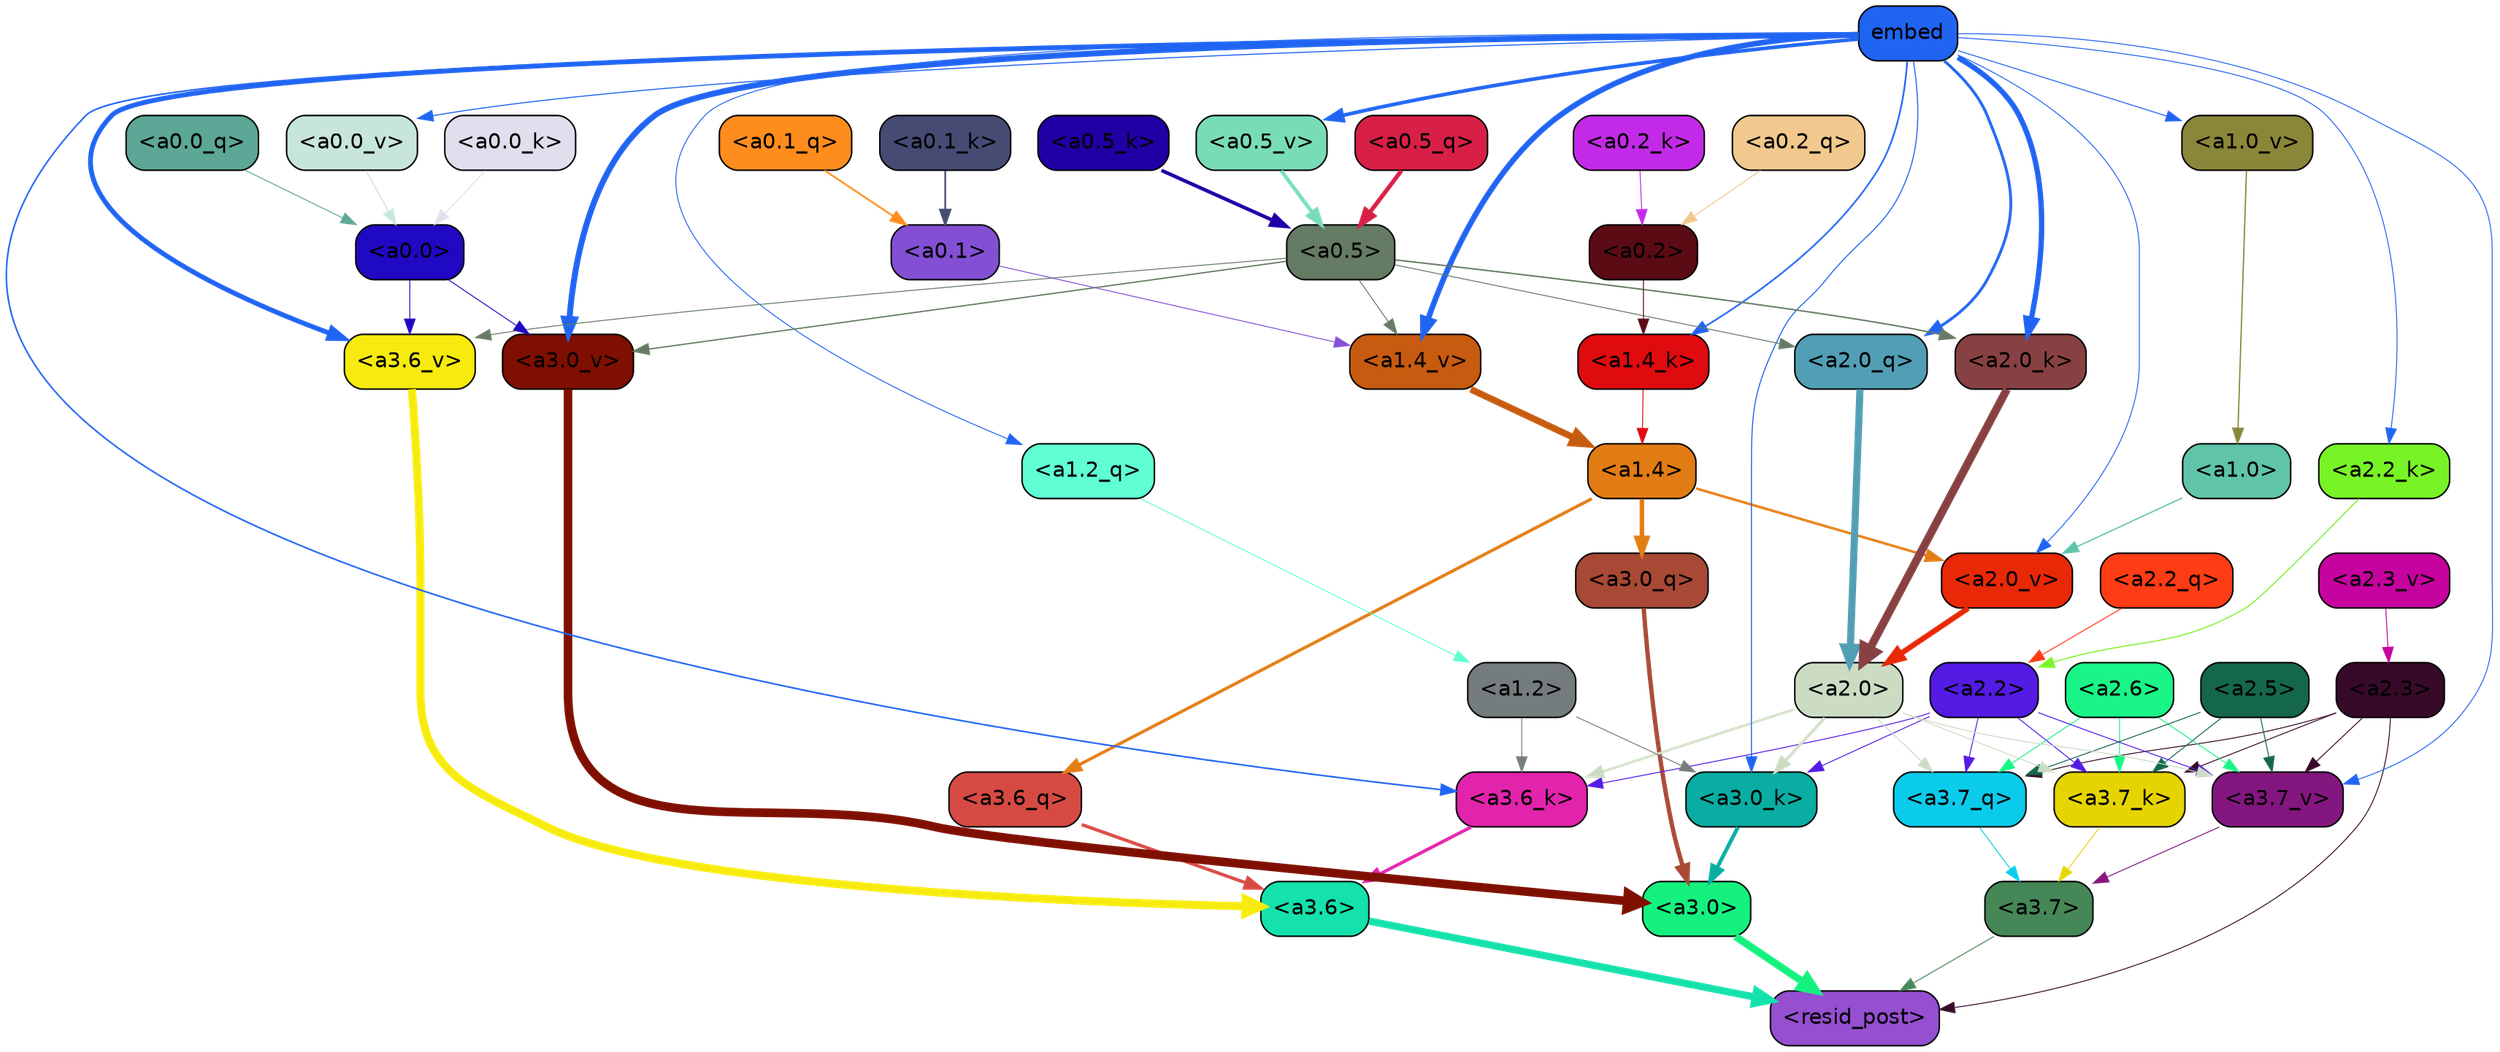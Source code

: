 strict digraph "" {
	graph [bgcolor=transparent,
		layout=dot,
		overlap=false,
		splines=true
	];
	"<a3.7>"	[color=black,
		fillcolor="#468757",
		fontname=Helvetica,
		shape=box,
		style="filled, rounded"];
	"<resid_post>"	[color=black,
		fillcolor="#954fd0",
		fontname=Helvetica,
		shape=box,
		style="filled, rounded"];
	"<a3.7>" -> "<resid_post>"	[color="#468757",
		penwidth=0.6];
	"<a3.6>"	[color=black,
		fillcolor="#14e1ab",
		fontname=Helvetica,
		shape=box,
		style="filled, rounded"];
	"<a3.6>" -> "<resid_post>"	[color="#14e1ab",
		penwidth=4.751592040061951];
	"<a3.0>"	[color=black,
		fillcolor="#15f17f",
		fontname=Helvetica,
		shape=box,
		style="filled, rounded"];
	"<a3.0>" -> "<resid_post>"	[color="#15f17f",
		penwidth=4.904066681861877];
	"<a2.3>"	[color=black,
		fillcolor="#380a29",
		fontname=Helvetica,
		shape=box,
		style="filled, rounded"];
	"<a2.3>" -> "<resid_post>"	[color="#380a29",
		penwidth=0.6];
	"<a3.7_q>"	[color=black,
		fillcolor="#0bcbeb",
		fontname=Helvetica,
		shape=box,
		style="filled, rounded"];
	"<a2.3>" -> "<a3.7_q>"	[color="#380a29",
		penwidth=0.6];
	"<a3.7_k>"	[color=black,
		fillcolor="#e6d402",
		fontname=Helvetica,
		shape=box,
		style="filled, rounded"];
	"<a2.3>" -> "<a3.7_k>"	[color="#380a29",
		penwidth=0.6];
	"<a3.7_v>"	[color=black,
		fillcolor="#84167f",
		fontname=Helvetica,
		shape=box,
		style="filled, rounded"];
	"<a2.3>" -> "<a3.7_v>"	[color="#380a29",
		penwidth=0.6];
	"<a3.7_q>" -> "<a3.7>"	[color="#0bcbeb",
		penwidth=0.6];
	"<a3.6_q>"	[color=black,
		fillcolor="#d74a44",
		fontname=Helvetica,
		shape=box,
		style="filled, rounded"];
	"<a3.6_q>" -> "<a3.6>"	[color="#d74a44",
		penwidth=2.160832464694977];
	"<a3.0_q>"	[color=black,
		fillcolor="#a84935",
		fontname=Helvetica,
		shape=box,
		style="filled, rounded"];
	"<a3.0_q>" -> "<a3.0>"	[color="#a84935",
		penwidth=2.870753765106201];
	"<a3.7_k>" -> "<a3.7>"	[color="#e6d402",
		penwidth=0.6];
	"<a3.6_k>"	[color=black,
		fillcolor="#e223ab",
		fontname=Helvetica,
		shape=box,
		style="filled, rounded"];
	"<a3.6_k>" -> "<a3.6>"	[color="#e223ab",
		penwidth=2.13908451795578];
	"<a3.0_k>"	[color=black,
		fillcolor="#09ada2",
		fontname=Helvetica,
		shape=box,
		style="filled, rounded"];
	"<a3.0_k>" -> "<a3.0>"	[color="#09ada2",
		penwidth=2.520303964614868];
	"<a3.7_v>" -> "<a3.7>"	[color="#84167f",
		penwidth=0.6];
	"<a3.6_v>"	[color=black,
		fillcolor="#f7ea0e",
		fontname=Helvetica,
		shape=box,
		style="filled, rounded"];
	"<a3.6_v>" -> "<a3.6>"	[color="#f7ea0e",
		penwidth=5.297133803367615];
	"<a3.0_v>"	[color=black,
		fillcolor="#7e0f01",
		fontname=Helvetica,
		shape=box,
		style="filled, rounded"];
	"<a3.0_v>" -> "<a3.0>"	[color="#7e0f01",
		penwidth=5.680712580680847];
	"<a2.6>"	[color=black,
		fillcolor="#19f586",
		fontname=Helvetica,
		shape=box,
		style="filled, rounded"];
	"<a2.6>" -> "<a3.7_q>"	[color="#19f586",
		penwidth=0.6];
	"<a2.6>" -> "<a3.7_k>"	[color="#19f586",
		penwidth=0.6];
	"<a2.6>" -> "<a3.7_v>"	[color="#19f586",
		penwidth=0.6];
	"<a2.5>"	[color=black,
		fillcolor="#14674d",
		fontname=Helvetica,
		shape=box,
		style="filled, rounded"];
	"<a2.5>" -> "<a3.7_q>"	[color="#14674d",
		penwidth=0.6];
	"<a2.5>" -> "<a3.7_k>"	[color="#14674d",
		penwidth=0.6];
	"<a2.5>" -> "<a3.7_v>"	[color="#14674d",
		penwidth=0.6];
	"<a2.2>"	[color=black,
		fillcolor="#531be4",
		fontname=Helvetica,
		shape=box,
		style="filled, rounded"];
	"<a2.2>" -> "<a3.7_q>"	[color="#531be4",
		penwidth=0.6];
	"<a2.2>" -> "<a3.7_k>"	[color="#531be4",
		penwidth=0.6];
	"<a2.2>" -> "<a3.6_k>"	[color="#531be4",
		penwidth=0.6];
	"<a2.2>" -> "<a3.0_k>"	[color="#531be4",
		penwidth=0.6];
	"<a2.2>" -> "<a3.7_v>"	[color="#531be4",
		penwidth=0.6];
	"<a2.0>"	[color=black,
		fillcolor="#cbdcc3",
		fontname=Helvetica,
		shape=box,
		style="filled, rounded"];
	"<a2.0>" -> "<a3.7_q>"	[color="#cbdcc3",
		penwidth=0.6];
	"<a2.0>" -> "<a3.7_k>"	[color="#cbdcc3",
		penwidth=0.6];
	"<a2.0>" -> "<a3.6_k>"	[color="#cbdcc3",
		penwidth=1.5897698998451233];
	"<a2.0>" -> "<a3.0_k>"	[color="#cbdcc3",
		penwidth=1.8405593037605286];
	"<a2.0>" -> "<a3.7_v>"	[color="#cbdcc3",
		penwidth=0.6];
	"<a1.4>"	[color=black,
		fillcolor="#e27c14",
		fontname=Helvetica,
		shape=box,
		style="filled, rounded"];
	"<a1.4>" -> "<a3.6_q>"	[color="#e27c14",
		penwidth=2.038943290710449];
	"<a1.4>" -> "<a3.0_q>"	[color="#e27c14",
		penwidth=2.9756359085440636];
	"<a2.0_v>"	[color=black,
		fillcolor="#e92808",
		fontname=Helvetica,
		shape=box,
		style="filled, rounded"];
	"<a1.4>" -> "<a2.0_v>"	[color="#e27c14",
		penwidth=1.6503054380882531];
	"<a1.2>"	[color=black,
		fillcolor="#757c7e",
		fontname=Helvetica,
		shape=box,
		style="filled, rounded"];
	"<a1.2>" -> "<a3.6_k>"	[color="#757c7e",
		penwidth=0.6];
	"<a1.2>" -> "<a3.0_k>"	[color="#757c7e",
		penwidth=0.6];
	embed	[color=black,
		fillcolor="#2064f2",
		fontname=Helvetica,
		shape=box,
		style="filled, rounded"];
	embed -> "<a3.6_k>"	[color="#2064f2",
		penwidth=1.046662151813507];
	embed -> "<a3.0_k>"	[color="#2064f2",
		penwidth=0.6800519227981567];
	embed -> "<a3.7_v>"	[color="#2064f2",
		penwidth=0.6];
	embed -> "<a3.6_v>"	[color="#2064f2",
		penwidth=3.1840110421180725];
	embed -> "<a3.0_v>"	[color="#2064f2",
		penwidth=3.9005755856633186];
	"<a2.0_q>"	[color=black,
		fillcolor="#519eb5",
		fontname=Helvetica,
		shape=box,
		style="filled, rounded"];
	embed -> "<a2.0_q>"	[color="#2064f2",
		penwidth=1.85904461145401];
	"<a2.2_k>"	[color=black,
		fillcolor="#78f326",
		fontname=Helvetica,
		shape=box,
		style="filled, rounded"];
	embed -> "<a2.2_k>"	[color="#2064f2",
		penwidth=0.6];
	"<a2.0_k>"	[color=black,
		fillcolor="#884142",
		fontname=Helvetica,
		shape=box,
		style="filled, rounded"];
	embed -> "<a2.0_k>"	[color="#2064f2",
		penwidth=3.5012558698654175];
	embed -> "<a2.0_v>"	[color="#2064f2",
		penwidth=0.6];
	"<a1.2_q>"	[color=black,
		fillcolor="#5fffd3",
		fontname=Helvetica,
		shape=box,
		style="filled, rounded"];
	embed -> "<a1.2_q>"	[color="#2064f2",
		penwidth=0.6];
	"<a1.4_k>"	[color=black,
		fillcolor="#df0b0e",
		fontname=Helvetica,
		shape=box,
		style="filled, rounded"];
	embed -> "<a1.4_k>"	[color="#2064f2",
		penwidth=1.109577551484108];
	"<a1.4_v>"	[color=black,
		fillcolor="#c75b0f",
		fontname=Helvetica,
		shape=box,
		style="filled, rounded"];
	embed -> "<a1.4_v>"	[color="#2064f2",
		penwidth=3.6756038665771484];
	"<a1.0_v>"	[color=black,
		fillcolor="#8a863a",
		fontname=Helvetica,
		shape=box,
		style="filled, rounded"];
	embed -> "<a1.0_v>"	[color="#2064f2",
		penwidth=0.6254805326461792];
	"<a0.5_v>"	[color=black,
		fillcolor="#78dcb7",
		fontname=Helvetica,
		shape=box,
		style="filled, rounded"];
	embed -> "<a0.5_v>"	[color="#2064f2",
		penwidth=2.386359453201294];
	"<a0.0_v>"	[color=black,
		fillcolor="#c7e6d9",
		fontname=Helvetica,
		shape=box,
		style="filled, rounded"];
	embed -> "<a0.0_v>"	[color="#2064f2",
		penwidth=0.6885302886366844];
	"<a0.5>"	[color=black,
		fillcolor="#657b63",
		fontname=Helvetica,
		shape=box,
		style="filled, rounded"];
	"<a0.5>" -> "<a3.6_v>"	[color="#657b63",
		penwidth=0.6];
	"<a0.5>" -> "<a3.0_v>"	[color="#657b63",
		penwidth=0.8493617177009583];
	"<a0.5>" -> "<a2.0_q>"	[color="#657b63",
		penwidth=0.6];
	"<a0.5>" -> "<a2.0_k>"	[color="#657b63",
		penwidth=0.9490888118743896];
	"<a0.5>" -> "<a1.4_v>"	[color="#657b63",
		penwidth=0.6066105961799622];
	"<a0.0>"	[color=black,
		fillcolor="#2009c2",
		fontname=Helvetica,
		shape=box,
		style="filled, rounded"];
	"<a0.0>" -> "<a3.6_v>"	[color="#2009c2",
		penwidth=0.6];
	"<a0.0>" -> "<a3.0_v>"	[color="#2009c2",
		penwidth=0.6];
	"<a2.2_q>"	[color=black,
		fillcolor="#fe3c15",
		fontname=Helvetica,
		shape=box,
		style="filled, rounded"];
	"<a2.2_q>" -> "<a2.2>"	[color="#fe3c15",
		penwidth=0.6160273104906082];
	"<a2.0_q>" -> "<a2.0>"	[color="#519eb5",
		penwidth=4.690633252263069];
	"<a2.2_k>" -> "<a2.2>"	[color="#78f326",
		penwidth=0.6862771511077881];
	"<a2.0_k>" -> "<a2.0>"	[color="#884142",
		penwidth=5.3401959836483];
	"<a2.3_v>"	[color=black,
		fillcolor="#c6029f",
		fontname=Helvetica,
		shape=box,
		style="filled, rounded"];
	"<a2.3_v>" -> "<a2.3>"	[color="#c6029f",
		penwidth=0.6];
	"<a2.0_v>" -> "<a2.0>"	[color="#e92808",
		penwidth=3.5938978791236877];
	"<a1.0>"	[color=black,
		fillcolor="#5fc4a8",
		fontname=Helvetica,
		shape=box,
		style="filled, rounded"];
	"<a1.0>" -> "<a2.0_v>"	[color="#5fc4a8",
		penwidth=0.8279995210468769];
	"<a1.2_q>" -> "<a1.2>"	[color="#5fffd3",
		penwidth=0.6];
	"<a1.4_k>" -> "<a1.4>"	[color="#df0b0e",
		penwidth=0.6];
	"<a1.4_v>" -> "<a1.4>"	[color="#c75b0f",
		penwidth=4.380064785480499];
	"<a1.0_v>" -> "<a1.0>"	[color="#8a863a",
		penwidth=0.8271287679672241];
	"<a0.2>"	[color=black,
		fillcolor="#5a0b13",
		fontname=Helvetica,
		shape=box,
		style="filled, rounded"];
	"<a0.2>" -> "<a1.4_k>"	[color="#5a0b13",
		penwidth=0.6];
	"<a0.1>"	[color=black,
		fillcolor="#8350d5",
		fontname=Helvetica,
		shape=box,
		style="filled, rounded"];
	"<a0.1>" -> "<a1.4_v>"	[color="#8350d5",
		penwidth=0.6];
	"<a0.5_q>"	[color=black,
		fillcolor="#d82046",
		fontname=Helvetica,
		shape=box,
		style="filled, rounded"];
	"<a0.5_q>" -> "<a0.5>"	[color="#d82046",
		penwidth=2.783491373062134];
	"<a0.2_q>"	[color=black,
		fillcolor="#f1c98e",
		fontname=Helvetica,
		shape=box,
		style="filled, rounded"];
	"<a0.2_q>" -> "<a0.2>"	[color="#f1c98e",
		penwidth=0.6];
	"<a0.1_q>"	[color=black,
		fillcolor="#ff8d1e",
		fontname=Helvetica,
		shape=box,
		style="filled, rounded"];
	"<a0.1_q>" -> "<a0.1>"	[color="#ff8d1e",
		penwidth=1.1970256567001343];
	"<a0.0_q>"	[color=black,
		fillcolor="#5ca795",
		fontname=Helvetica,
		shape=box,
		style="filled, rounded"];
	"<a0.0_q>" -> "<a0.0>"	[color="#5ca795",
		penwidth=0.6];
	"<a0.5_k>"	[color=black,
		fillcolor="#2000a5",
		fontname=Helvetica,
		shape=box,
		style="filled, rounded"];
	"<a0.5_k>" -> "<a0.5>"	[color="#2000a5",
		penwidth=2.3484413623809814];
	"<a0.2_k>"	[color=black,
		fillcolor="#c32ae8",
		fontname=Helvetica,
		shape=box,
		style="filled, rounded"];
	"<a0.2_k>" -> "<a0.2>"	[color="#c32ae8",
		penwidth=0.6];
	"<a0.1_k>"	[color=black,
		fillcolor="#464b74",
		fontname=Helvetica,
		shape=box,
		style="filled, rounded"];
	"<a0.1_k>" -> "<a0.1>"	[color="#464b74",
		penwidth=1.1292529106140137];
	"<a0.0_k>"	[color=black,
		fillcolor="#e1dfed",
		fontname=Helvetica,
		shape=box,
		style="filled, rounded"];
	"<a0.0_k>" -> "<a0.0>"	[color="#e1dfed",
		penwidth=0.6];
	"<a0.5_v>" -> "<a0.5>"	[color="#78dcb7",
		penwidth=2.4365723617374897];
	"<a0.0_v>" -> "<a0.0>"	[color="#c7e6d9",
		penwidth=0.6885303854942322];
}
